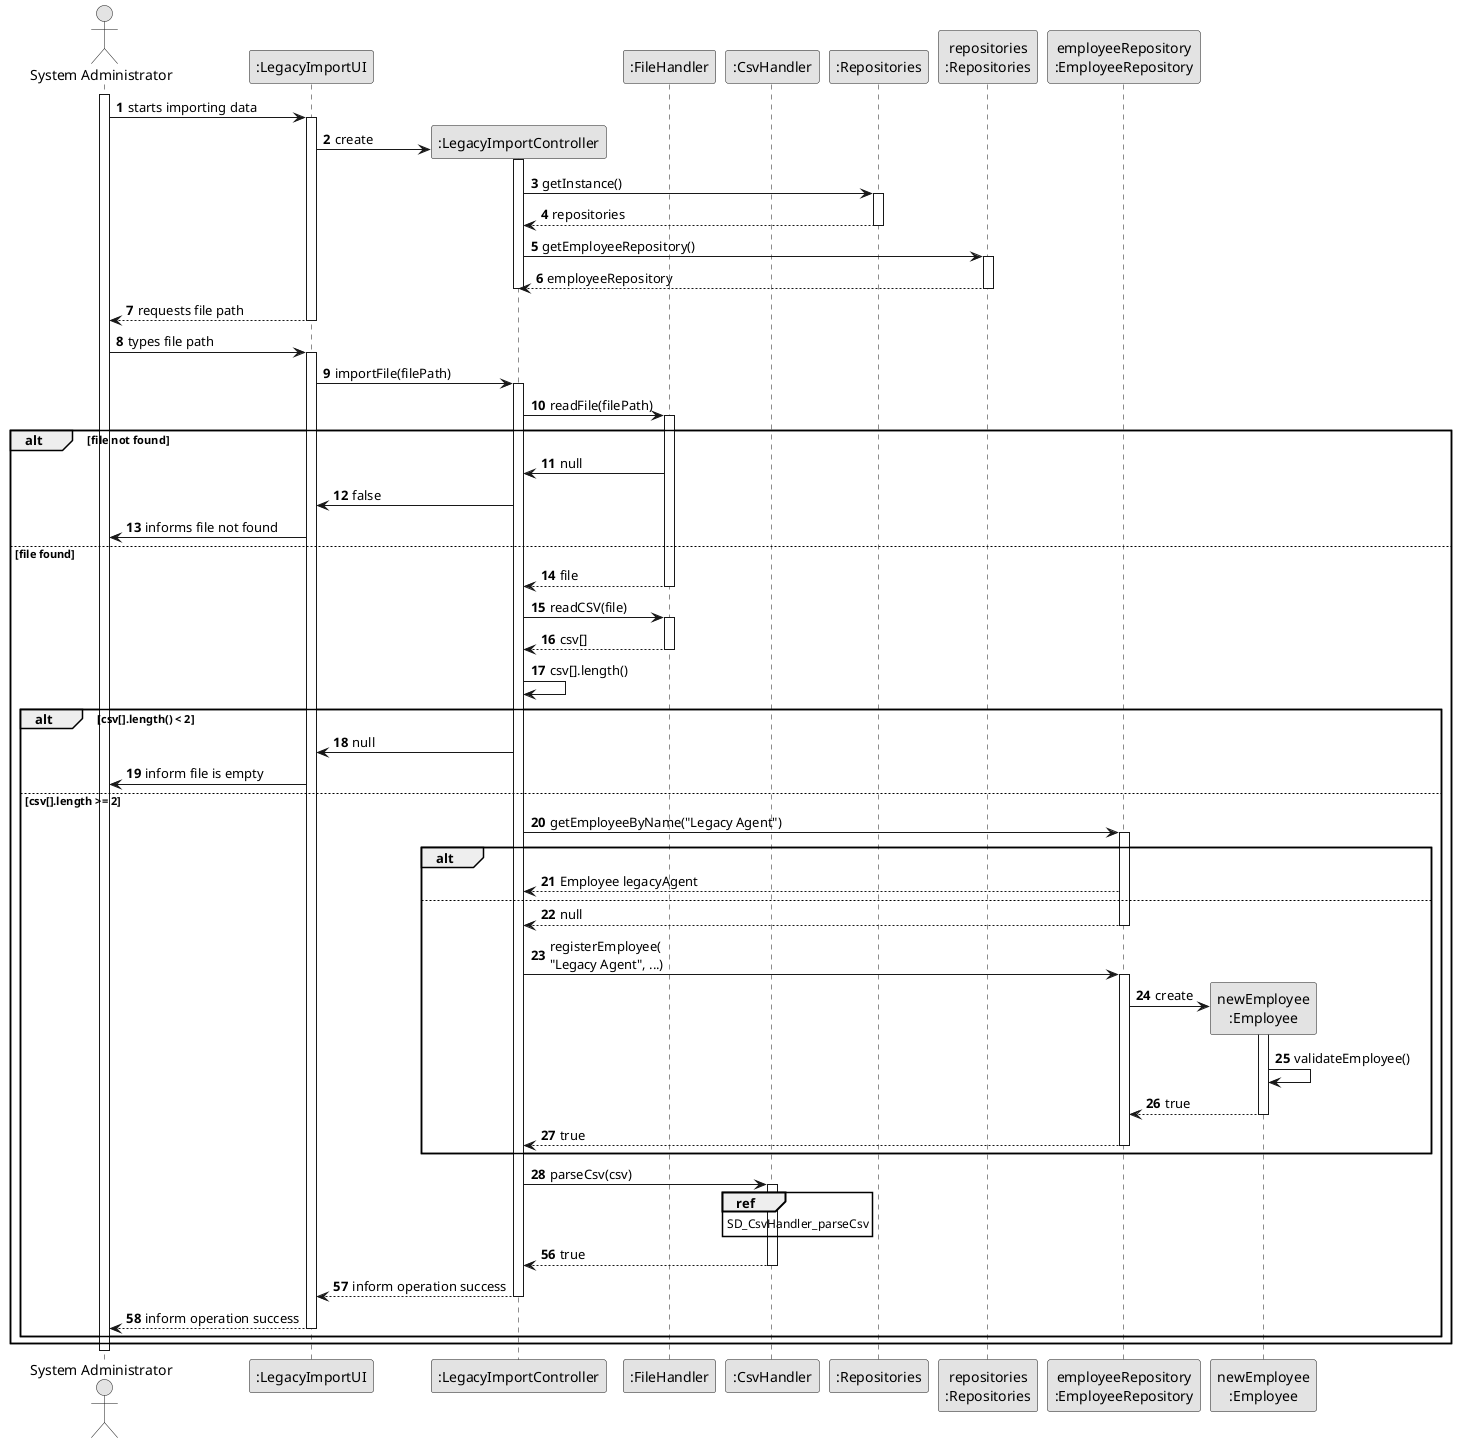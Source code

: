 @startuml
'https://plantuml.com/sequence-diagram

skinparam monochrome true
skinparam shadowing false
autonumber

actor "System Administrator" as sa
participant ":LegacyImportUI" as ui
participant ":LegacyImportController" as ctrl
participant ":FileHandler" as fh
participant ":CsvHandler" as ch

participant ":Repositories" as repos
participant "repositories\n:Repositories" as repositories
'participant "announcementRepository\n:AnnouncementRepository" as AnnR
participant "employeeRepository\n:EmployeeRepository" as EmpR
'participant "clientRepository\n:ClientRepository" as CliR
'participant "branchRepository\n:BranchRepository" as BraR
participant "newEmployee\n:Employee" as Emp
'participant ":Announcement" as Ann
'participant ":Property" as Pro

activate sa
sa -> ui: starts importing data
activate ui
ui -> ctrl**: create
activate ctrl
ctrl -> repos: getInstance()
activate repos
return repositories

'ctrl -> repositories: getBranchRepository()
'activate repositories
'return branchRepository

'ctrl -> repositories: getAnnouncementRepository()
'activate repositories
'return announcementRepository

ctrl -> repositories: getEmployeeRepository()
activate repositories
return employeeRepository


''ctrl -> repositories: getClientRepository()
'activate repositories
'return clientRepository
deactivate ctrl

return requests file path

sa -> ui: types file path
activate ui

ui -> ctrl: importFile(filePath)
activate ctrl
'ctrl -> fh**: create
ctrl -> fh: readFile(filePath)
activate fh
alt file not found
fh -> ctrl: null
ctrl -> ui: false
ui -> sa: informs file not found
else file found
    return file
ctrl -> fh: readCSV(file)
activate fh
return csv[]

ctrl -> ctrl: csv[].length()
'activate ctrl
alt csv[].length() < 2
ctrl -> ui: null
ui -> sa: inform file is empty
else csv[].length >= 2

ctrl -> EmpR: getEmployeeByName("Legacy Agent")
activate EmpR
alt
    EmpR --> ctrl: Employee legacyAgent
else
    return null
    ctrl -> EmpR: registerEmployee(\n"Legacy Agent", ...)
    activate EmpR
    EmpR -> Emp**: create
    activate Emp
    Emp -> Emp: validateEmployee()
    return true
    return true
end


ctrl -> ch: parseCsv(csv)
activate ch
ref over ch: SD_CsvHandler_parseCsv
autonumber 56
return true
return inform operation success
return inform operation success
end
end



'alt
'    ui --> sa: informs operation success
'else
'    ui --> sa: inform no CSV file found
'else
'    return inform file is empty
'
'end

deactivate sa

@enduml